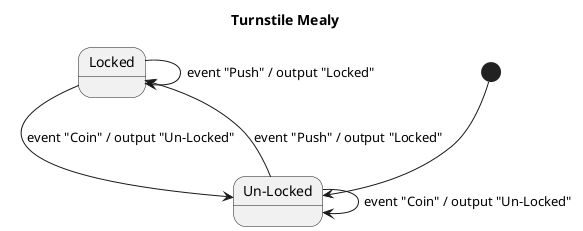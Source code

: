 @startuml

	title "Turnstile Mealy"

	state "Locked" as LockedState
	state "Un-Locked" as UnLockedState

	[*] --> UnLockedState
	LockedState --> UnLockedState : event "Coin" / output "Un-Locked"
	LockedState --> LockedState : event "Push" / output "Locked"
	UnLockedState --> LockedState : event "Push" / output "Locked"
	UnLockedState --> UnLockedState : event "Coin" / output "Un-Locked"

@enduml
